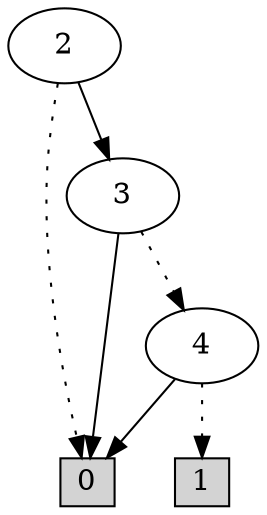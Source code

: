 digraph G {
0 [shape=box, label="0", style=filled, shape=box, height=0.3, width=0.3];
1 [shape=box, label="1", style=filled, shape=box, height=0.3, width=0.3];
268 [label="2"];
268 -> 0 [style=dotted];
268 -> 226 [style=filled];
226 [label="3"];
226 -> 11 [style=dotted];
226 -> 0 [style=filled];
11 [label="4"];
11 -> 1 [style=dotted];
11 -> 0 [style=filled];
}
